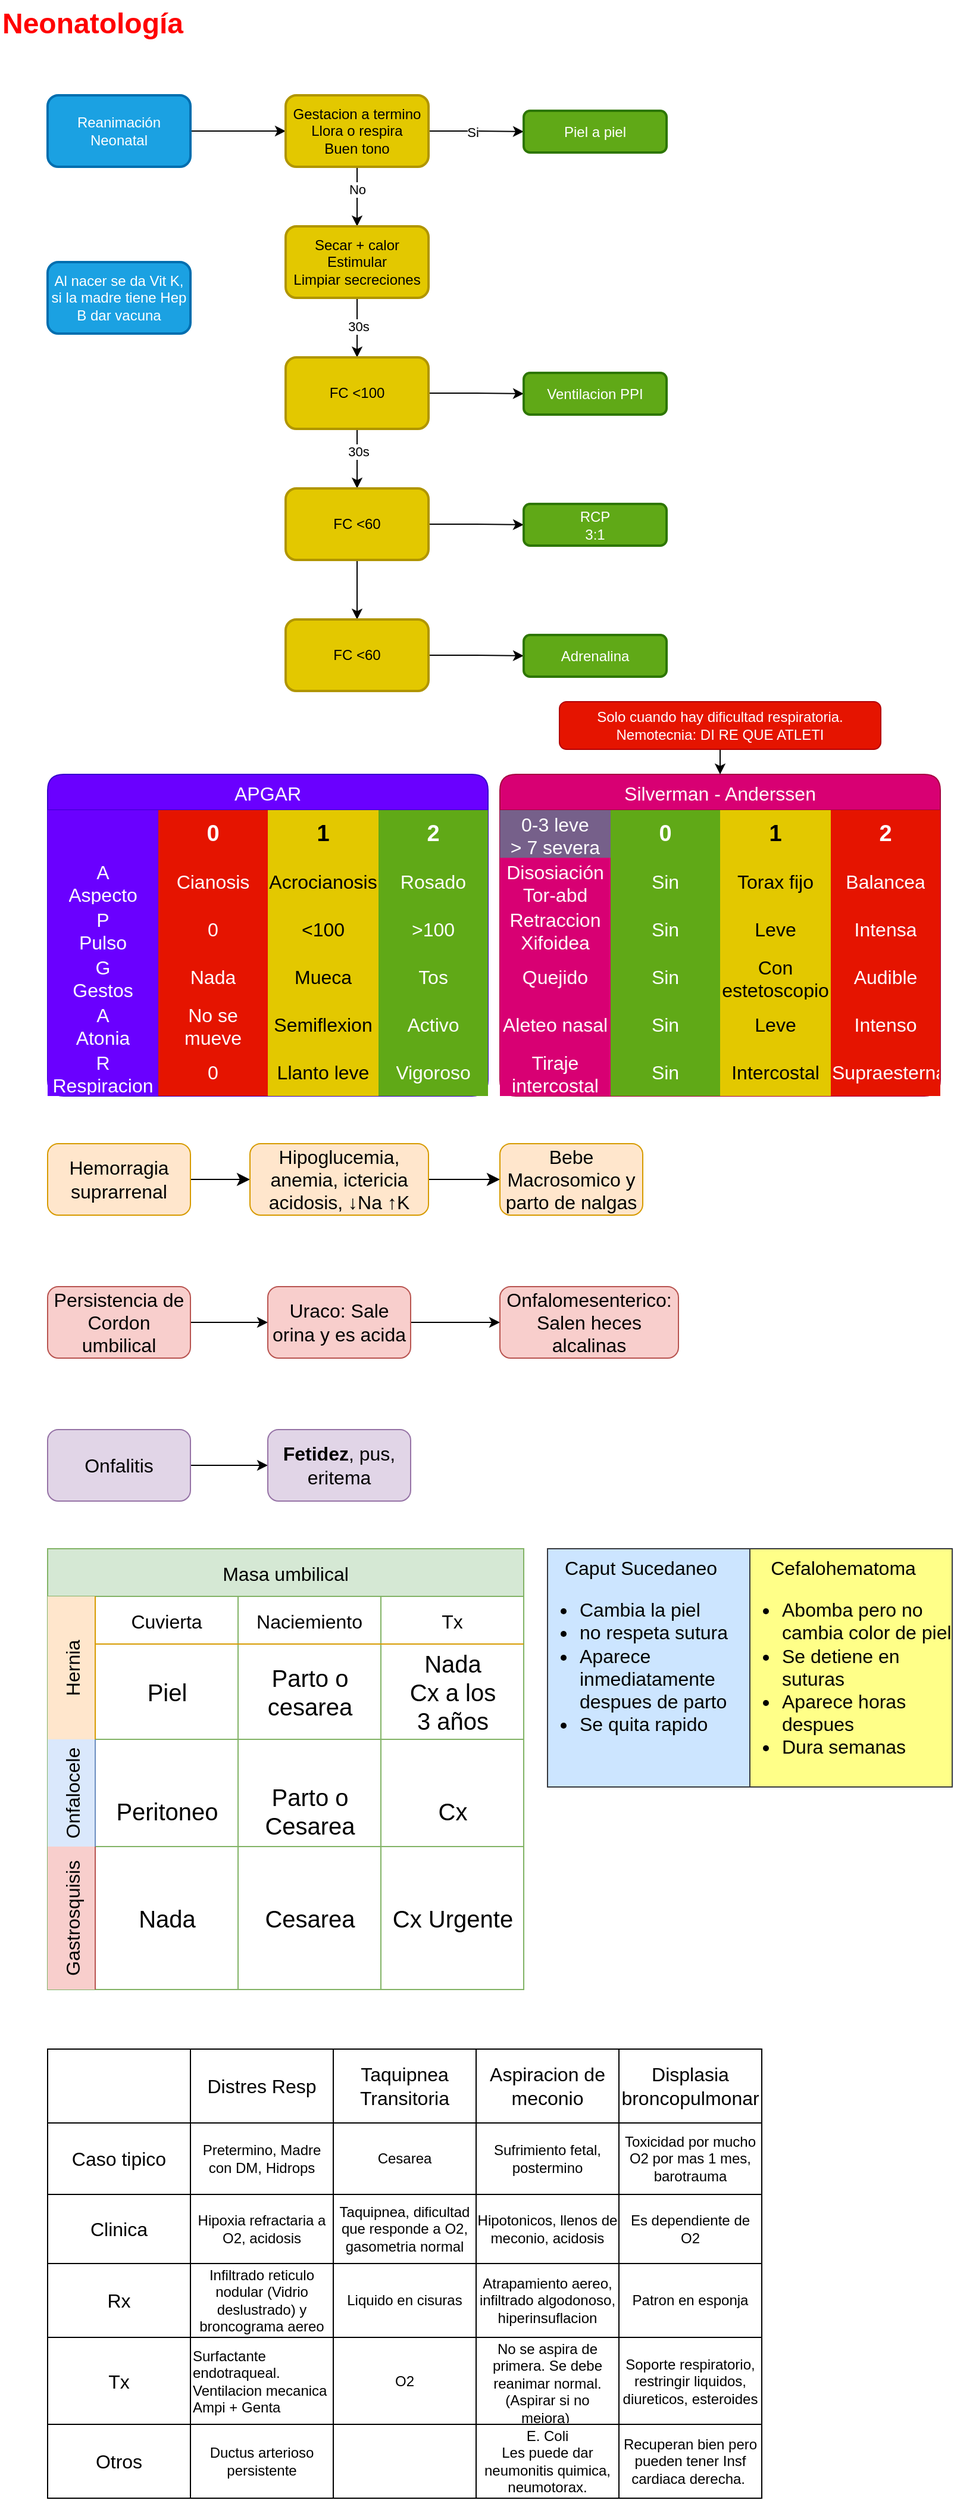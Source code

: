 <mxfile version="21.6.1" type="github">
  <diagram name="Página-1" id="TcPMoGSx8ZJz2rr5X1lu">
    <mxGraphModel dx="417" dy="754" grid="1" gridSize="10" guides="1" tooltips="1" connect="1" arrows="1" fold="1" page="1" pageScale="1" pageWidth="850" pageHeight="1100" math="0" shadow="0">
      <root>
        <mxCell id="0" />
        <mxCell id="1" parent="0" />
        <mxCell id="HqyEcuFVQdqJihXE6mJL-1" value="Neonatología" style="text;strokeColor=none;fillColor=none;html=1;fontSize=24;fontStyle=1;verticalAlign=middle;align=left;fontColor=#FF0000;" parent="1" vertex="1">
          <mxGeometry x="40" y="40" width="100" height="40" as="geometry" />
        </mxCell>
        <mxCell id="HqyEcuFVQdqJihXE6mJL-4" value="" style="edgeStyle=orthogonalEdgeStyle;rounded=0;orthogonalLoop=1;jettySize=auto;html=1;" parent="1" source="HqyEcuFVQdqJihXE6mJL-2" target="HqyEcuFVQdqJihXE6mJL-3" edge="1">
          <mxGeometry relative="1" as="geometry" />
        </mxCell>
        <mxCell id="HqyEcuFVQdqJihXE6mJL-2" value="Reanimación Neonatal" style="rounded=1;whiteSpace=wrap;html=1;fillColor=#1ba1e2;strokeColor=#006EAF;fontColor=#ffffff;strokeWidth=2;" parent="1" vertex="1">
          <mxGeometry x="80" y="120" width="120" height="60" as="geometry" />
        </mxCell>
        <mxCell id="HqyEcuFVQdqJihXE6mJL-6" value="" style="edgeStyle=orthogonalEdgeStyle;rounded=0;orthogonalLoop=1;jettySize=auto;html=1;" parent="1" source="HqyEcuFVQdqJihXE6mJL-3" target="HqyEcuFVQdqJihXE6mJL-5" edge="1">
          <mxGeometry relative="1" as="geometry" />
        </mxCell>
        <mxCell id="HqyEcuFVQdqJihXE6mJL-10" value="Si" style="edgeLabel;html=1;align=center;verticalAlign=middle;resizable=0;points=[];" parent="HqyEcuFVQdqJihXE6mJL-6" vertex="1" connectable="0">
          <mxGeometry x="-0.075" y="-2" relative="1" as="geometry">
            <mxPoint y="-1" as="offset" />
          </mxGeometry>
        </mxCell>
        <mxCell id="HqyEcuFVQdqJihXE6mJL-8" value="" style="edgeStyle=orthogonalEdgeStyle;rounded=0;orthogonalLoop=1;jettySize=auto;html=1;" parent="1" source="HqyEcuFVQdqJihXE6mJL-3" target="HqyEcuFVQdqJihXE6mJL-7" edge="1">
          <mxGeometry relative="1" as="geometry" />
        </mxCell>
        <mxCell id="HqyEcuFVQdqJihXE6mJL-9" value="No" style="edgeLabel;html=1;align=center;verticalAlign=middle;resizable=0;points=[];" parent="HqyEcuFVQdqJihXE6mJL-8" vertex="1" connectable="0">
          <mxGeometry x="-0.24" relative="1" as="geometry">
            <mxPoint as="offset" />
          </mxGeometry>
        </mxCell>
        <mxCell id="HqyEcuFVQdqJihXE6mJL-3" value="Gestacion a termino&lt;br&gt;Llora o respira&lt;br&gt;Buen tono" style="whiteSpace=wrap;html=1;rounded=1;fillColor=#e3c800;strokeColor=#B09500;fontColor=#000000;strokeWidth=2;" parent="1" vertex="1">
          <mxGeometry x="280" y="120" width="120" height="60" as="geometry" />
        </mxCell>
        <mxCell id="HqyEcuFVQdqJihXE6mJL-5" value="Piel a piel" style="whiteSpace=wrap;html=1;rounded=1;fillColor=#60a917;strokeColor=#2D7600;fontColor=#ffffff;strokeWidth=2;" parent="1" vertex="1">
          <mxGeometry x="480" y="133" width="120" height="35" as="geometry" />
        </mxCell>
        <mxCell id="HqyEcuFVQdqJihXE6mJL-12" value="" style="edgeStyle=orthogonalEdgeStyle;rounded=0;orthogonalLoop=1;jettySize=auto;html=1;" parent="1" source="HqyEcuFVQdqJihXE6mJL-7" target="HqyEcuFVQdqJihXE6mJL-11" edge="1">
          <mxGeometry relative="1" as="geometry" />
        </mxCell>
        <mxCell id="HqyEcuFVQdqJihXE6mJL-13" value="30s" style="edgeLabel;html=1;align=center;verticalAlign=middle;resizable=0;points=[];" parent="HqyEcuFVQdqJihXE6mJL-12" vertex="1" connectable="0">
          <mxGeometry x="-0.04" y="1" relative="1" as="geometry">
            <mxPoint as="offset" />
          </mxGeometry>
        </mxCell>
        <mxCell id="HqyEcuFVQdqJihXE6mJL-7" value="Secar + calor&lt;br&gt;Estimular&lt;br&gt;Limpiar secreciones" style="whiteSpace=wrap;html=1;rounded=1;fillColor=#e3c800;strokeColor=#B09500;fontColor=#000000;strokeWidth=2;" parent="1" vertex="1">
          <mxGeometry x="280" y="230" width="120" height="60" as="geometry" />
        </mxCell>
        <mxCell id="HqyEcuFVQdqJihXE6mJL-15" value="" style="edgeStyle=orthogonalEdgeStyle;rounded=0;orthogonalLoop=1;jettySize=auto;html=1;" parent="1" source="HqyEcuFVQdqJihXE6mJL-11" target="HqyEcuFVQdqJihXE6mJL-14" edge="1">
          <mxGeometry relative="1" as="geometry" />
        </mxCell>
        <mxCell id="HqyEcuFVQdqJihXE6mJL-17" value="" style="edgeStyle=orthogonalEdgeStyle;rounded=0;orthogonalLoop=1;jettySize=auto;html=1;" parent="1" source="HqyEcuFVQdqJihXE6mJL-11" target="HqyEcuFVQdqJihXE6mJL-16" edge="1">
          <mxGeometry relative="1" as="geometry" />
        </mxCell>
        <mxCell id="HqyEcuFVQdqJihXE6mJL-18" value="30s" style="edgeLabel;html=1;align=center;verticalAlign=middle;resizable=0;points=[];" parent="HqyEcuFVQdqJihXE6mJL-17" vertex="1" connectable="0">
          <mxGeometry x="-0.24" y="3" relative="1" as="geometry">
            <mxPoint x="-2" as="offset" />
          </mxGeometry>
        </mxCell>
        <mxCell id="HqyEcuFVQdqJihXE6mJL-11" value="FC &amp;lt;100" style="whiteSpace=wrap;html=1;rounded=1;fillColor=#e3c800;strokeColor=#B09500;fontColor=#000000;strokeWidth=2;" parent="1" vertex="1">
          <mxGeometry x="280" y="340" width="120" height="60" as="geometry" />
        </mxCell>
        <mxCell id="HqyEcuFVQdqJihXE6mJL-14" value="Ventilacion PPI" style="whiteSpace=wrap;html=1;rounded=1;fillColor=#60a917;strokeColor=#2D7600;fontColor=#ffffff;strokeWidth=2;" parent="1" vertex="1">
          <mxGeometry x="480" y="353" width="120" height="35" as="geometry" />
        </mxCell>
        <mxCell id="HqyEcuFVQdqJihXE6mJL-20" value="" style="edgeStyle=orthogonalEdgeStyle;rounded=0;orthogonalLoop=1;jettySize=auto;html=1;" parent="1" source="HqyEcuFVQdqJihXE6mJL-16" target="HqyEcuFVQdqJihXE6mJL-19" edge="1">
          <mxGeometry relative="1" as="geometry" />
        </mxCell>
        <mxCell id="HqyEcuFVQdqJihXE6mJL-22" value="" style="edgeStyle=orthogonalEdgeStyle;rounded=0;orthogonalLoop=1;jettySize=auto;html=1;" parent="1" source="HqyEcuFVQdqJihXE6mJL-16" target="HqyEcuFVQdqJihXE6mJL-21" edge="1">
          <mxGeometry relative="1" as="geometry" />
        </mxCell>
        <mxCell id="HqyEcuFVQdqJihXE6mJL-16" value="FC &amp;lt;60" style="whiteSpace=wrap;html=1;rounded=1;fillColor=#e3c800;strokeColor=#B09500;fontColor=#000000;strokeWidth=2;" parent="1" vertex="1">
          <mxGeometry x="280" y="450" width="120" height="60" as="geometry" />
        </mxCell>
        <mxCell id="HqyEcuFVQdqJihXE6mJL-19" value="RCP &lt;br&gt;3:1" style="whiteSpace=wrap;html=1;rounded=1;fillColor=#60a917;strokeColor=#2D7600;fontColor=#ffffff;strokeWidth=2;" parent="1" vertex="1">
          <mxGeometry x="480" y="463" width="120" height="35" as="geometry" />
        </mxCell>
        <mxCell id="HqyEcuFVQdqJihXE6mJL-24" value="" style="edgeStyle=orthogonalEdgeStyle;rounded=0;orthogonalLoop=1;jettySize=auto;html=1;" parent="1" source="HqyEcuFVQdqJihXE6mJL-21" target="HqyEcuFVQdqJihXE6mJL-23" edge="1">
          <mxGeometry relative="1" as="geometry" />
        </mxCell>
        <mxCell id="HqyEcuFVQdqJihXE6mJL-21" value="FC &amp;lt;60" style="whiteSpace=wrap;html=1;rounded=1;fillColor=#e3c800;strokeColor=#B09500;fontColor=#000000;strokeWidth=2;" parent="1" vertex="1">
          <mxGeometry x="280" y="560" width="120" height="60" as="geometry" />
        </mxCell>
        <mxCell id="HqyEcuFVQdqJihXE6mJL-23" value="Adrenalina" style="whiteSpace=wrap;html=1;rounded=1;fillColor=#60a917;strokeColor=#2D7600;fontColor=#ffffff;strokeWidth=2;" parent="1" vertex="1">
          <mxGeometry x="480" y="573" width="120" height="35" as="geometry" />
        </mxCell>
        <mxCell id="HqyEcuFVQdqJihXE6mJL-25" value="Al nacer se da Vit K, si la madre tiene Hep B dar vacuna" style="whiteSpace=wrap;html=1;fillColor=#1ba1e2;strokeColor=#006EAF;fontColor=#ffffff;rounded=1;strokeWidth=2;" parent="1" vertex="1">
          <mxGeometry x="80" y="260" width="120" height="60" as="geometry" />
        </mxCell>
        <mxCell id="HqyEcuFVQdqJihXE6mJL-27" value="APGAR" style="shape=table;startSize=30;container=1;collapsible=0;childLayout=tableLayout;strokeColor=#3700CC;fontSize=16;fillColor=#6a00ff;fontColor=#ffffff;rounded=1;" parent="1" vertex="1">
          <mxGeometry x="80" y="690" width="370" height="270" as="geometry" />
        </mxCell>
        <mxCell id="HqyEcuFVQdqJihXE6mJL-28" value="" style="shape=tableRow;horizontal=0;startSize=0;swimlaneHead=0;swimlaneBody=0;strokeColor=inherit;top=0;left=0;bottom=0;right=0;collapsible=0;dropTarget=0;fillColor=none;points=[[0,0.5],[1,0.5]];portConstraint=eastwest;fontSize=16;" parent="HqyEcuFVQdqJihXE6mJL-27" vertex="1">
          <mxGeometry y="30" width="370" height="40" as="geometry" />
        </mxCell>
        <mxCell id="HqyEcuFVQdqJihXE6mJL-29" value="" style="shape=partialRectangle;html=1;whiteSpace=wrap;connectable=0;strokeColor=#3700CC;overflow=hidden;fillColor=#6a00ff;top=0;left=0;bottom=0;right=0;pointerEvents=1;fontSize=16;fontColor=#ffffff;" parent="HqyEcuFVQdqJihXE6mJL-28" vertex="1">
          <mxGeometry width="93" height="40" as="geometry">
            <mxRectangle width="93" height="40" as="alternateBounds" />
          </mxGeometry>
        </mxCell>
        <mxCell id="HqyEcuFVQdqJihXE6mJL-30" value="0" style="shape=partialRectangle;html=1;whiteSpace=wrap;connectable=0;strokeColor=#B20000;overflow=hidden;fillColor=#e51400;top=0;left=0;bottom=0;right=0;pointerEvents=1;fontSize=19;fontColor=#ffffff;fontStyle=1;strokeWidth=4;" parent="HqyEcuFVQdqJihXE6mJL-28" vertex="1">
          <mxGeometry x="93" width="92" height="40" as="geometry">
            <mxRectangle width="92" height="40" as="alternateBounds" />
          </mxGeometry>
        </mxCell>
        <mxCell id="HqyEcuFVQdqJihXE6mJL-31" value="1" style="shape=partialRectangle;html=1;whiteSpace=wrap;connectable=0;strokeColor=#B09500;overflow=hidden;fillColor=#e3c800;top=0;left=0;bottom=0;right=0;pointerEvents=1;fontSize=19;fontColor=#000000;fontStyle=1;strokeWidth=4;" parent="HqyEcuFVQdqJihXE6mJL-28" vertex="1">
          <mxGeometry x="185" width="93" height="40" as="geometry">
            <mxRectangle width="93" height="40" as="alternateBounds" />
          </mxGeometry>
        </mxCell>
        <mxCell id="HqyEcuFVQdqJihXE6mJL-52" value="2" style="shape=partialRectangle;html=1;whiteSpace=wrap;connectable=0;strokeColor=#2D7600;overflow=hidden;fillColor=#60a917;top=0;left=0;bottom=0;right=0;pointerEvents=1;fontSize=19;fontColor=#ffffff;fontStyle=1;strokeWidth=4;" parent="HqyEcuFVQdqJihXE6mJL-28" vertex="1">
          <mxGeometry x="278" width="92" height="40" as="geometry">
            <mxRectangle width="92" height="40" as="alternateBounds" />
          </mxGeometry>
        </mxCell>
        <mxCell id="HqyEcuFVQdqJihXE6mJL-32" value="" style="shape=tableRow;horizontal=0;startSize=0;swimlaneHead=0;swimlaneBody=0;strokeColor=inherit;top=0;left=0;bottom=0;right=0;collapsible=0;dropTarget=0;fillColor=none;points=[[0,0.5],[1,0.5]];portConstraint=eastwest;fontSize=16;" parent="HqyEcuFVQdqJihXE6mJL-27" vertex="1">
          <mxGeometry y="70" width="370" height="40" as="geometry" />
        </mxCell>
        <mxCell id="HqyEcuFVQdqJihXE6mJL-33" value="A&lt;br&gt;Aspecto" style="shape=partialRectangle;html=1;whiteSpace=wrap;connectable=0;strokeColor=#3700CC;overflow=hidden;fillColor=#6a00ff;top=0;left=0;bottom=0;right=0;pointerEvents=1;fontSize=16;fontColor=#ffffff;" parent="HqyEcuFVQdqJihXE6mJL-32" vertex="1">
          <mxGeometry width="93" height="40" as="geometry">
            <mxRectangle width="93" height="40" as="alternateBounds" />
          </mxGeometry>
        </mxCell>
        <mxCell id="HqyEcuFVQdqJihXE6mJL-34" value="Cianosis" style="shape=partialRectangle;html=1;whiteSpace=wrap;connectable=0;strokeColor=#B20000;overflow=hidden;fillColor=#e51400;top=0;left=0;bottom=0;right=0;pointerEvents=1;fontSize=16;fontColor=#ffffff;" parent="HqyEcuFVQdqJihXE6mJL-32" vertex="1">
          <mxGeometry x="93" width="92" height="40" as="geometry">
            <mxRectangle width="92" height="40" as="alternateBounds" />
          </mxGeometry>
        </mxCell>
        <mxCell id="HqyEcuFVQdqJihXE6mJL-35" value="Acrocianosis" style="shape=partialRectangle;html=1;whiteSpace=wrap;connectable=0;strokeColor=#B09500;overflow=hidden;fillColor=#e3c800;top=0;left=0;bottom=0;right=0;pointerEvents=1;fontSize=16;fontColor=#000000;" parent="HqyEcuFVQdqJihXE6mJL-32" vertex="1">
          <mxGeometry x="185" width="93" height="40" as="geometry">
            <mxRectangle width="93" height="40" as="alternateBounds" />
          </mxGeometry>
        </mxCell>
        <mxCell id="HqyEcuFVQdqJihXE6mJL-53" value="Rosado" style="shape=partialRectangle;html=1;whiteSpace=wrap;connectable=0;strokeColor=#2D7600;overflow=hidden;fillColor=#60a917;top=0;left=0;bottom=0;right=0;pointerEvents=1;fontSize=16;fontColor=#ffffff;" parent="HqyEcuFVQdqJihXE6mJL-32" vertex="1">
          <mxGeometry x="278" width="92" height="40" as="geometry">
            <mxRectangle width="92" height="40" as="alternateBounds" />
          </mxGeometry>
        </mxCell>
        <mxCell id="HqyEcuFVQdqJihXE6mJL-36" value="" style="shape=tableRow;horizontal=0;startSize=0;swimlaneHead=0;swimlaneBody=0;strokeColor=inherit;top=0;left=0;bottom=0;right=0;collapsible=0;dropTarget=0;fillColor=none;points=[[0,0.5],[1,0.5]];portConstraint=eastwest;fontSize=16;" parent="HqyEcuFVQdqJihXE6mJL-27" vertex="1">
          <mxGeometry y="110" width="370" height="40" as="geometry" />
        </mxCell>
        <mxCell id="HqyEcuFVQdqJihXE6mJL-37" value="P&lt;br&gt;Pulso" style="shape=partialRectangle;html=1;whiteSpace=wrap;connectable=0;strokeColor=#3700CC;overflow=hidden;fillColor=#6a00ff;top=0;left=0;bottom=0;right=0;pointerEvents=1;fontSize=16;fontColor=#ffffff;" parent="HqyEcuFVQdqJihXE6mJL-36" vertex="1">
          <mxGeometry width="93" height="40" as="geometry">
            <mxRectangle width="93" height="40" as="alternateBounds" />
          </mxGeometry>
        </mxCell>
        <mxCell id="HqyEcuFVQdqJihXE6mJL-38" value="0" style="shape=partialRectangle;html=1;whiteSpace=wrap;connectable=0;strokeColor=#B20000;overflow=hidden;fillColor=#e51400;top=0;left=0;bottom=0;right=0;pointerEvents=1;fontSize=16;fontColor=#ffffff;" parent="HqyEcuFVQdqJihXE6mJL-36" vertex="1">
          <mxGeometry x="93" width="92" height="40" as="geometry">
            <mxRectangle width="92" height="40" as="alternateBounds" />
          </mxGeometry>
        </mxCell>
        <mxCell id="HqyEcuFVQdqJihXE6mJL-39" value="&amp;lt;100" style="shape=partialRectangle;html=1;whiteSpace=wrap;connectable=0;strokeColor=#B09500;overflow=hidden;fillColor=#e3c800;top=0;left=0;bottom=0;right=0;pointerEvents=1;fontSize=16;fontColor=#000000;" parent="HqyEcuFVQdqJihXE6mJL-36" vertex="1">
          <mxGeometry x="185" width="93" height="40" as="geometry">
            <mxRectangle width="93" height="40" as="alternateBounds" />
          </mxGeometry>
        </mxCell>
        <mxCell id="HqyEcuFVQdqJihXE6mJL-54" value="&amp;gt;100" style="shape=partialRectangle;html=1;whiteSpace=wrap;connectable=0;strokeColor=#2D7600;overflow=hidden;fillColor=#60a917;top=0;left=0;bottom=0;right=0;pointerEvents=1;fontSize=16;fontColor=#ffffff;" parent="HqyEcuFVQdqJihXE6mJL-36" vertex="1">
          <mxGeometry x="278" width="92" height="40" as="geometry">
            <mxRectangle width="92" height="40" as="alternateBounds" />
          </mxGeometry>
        </mxCell>
        <mxCell id="HqyEcuFVQdqJihXE6mJL-40" style="shape=tableRow;horizontal=0;startSize=0;swimlaneHead=0;swimlaneBody=0;strokeColor=inherit;top=0;left=0;bottom=0;right=0;collapsible=0;dropTarget=0;fillColor=none;points=[[0,0.5],[1,0.5]];portConstraint=eastwest;fontSize=16;" parent="HqyEcuFVQdqJihXE6mJL-27" vertex="1">
          <mxGeometry y="150" width="370" height="40" as="geometry" />
        </mxCell>
        <mxCell id="HqyEcuFVQdqJihXE6mJL-41" value="G&lt;br&gt;Gestos" style="shape=partialRectangle;html=1;whiteSpace=wrap;connectable=0;strokeColor=#3700CC;overflow=hidden;fillColor=#6a00ff;top=0;left=0;bottom=0;right=0;pointerEvents=1;fontSize=16;fontColor=#ffffff;" parent="HqyEcuFVQdqJihXE6mJL-40" vertex="1">
          <mxGeometry width="93" height="40" as="geometry">
            <mxRectangle width="93" height="40" as="alternateBounds" />
          </mxGeometry>
        </mxCell>
        <mxCell id="HqyEcuFVQdqJihXE6mJL-42" value="Nada" style="shape=partialRectangle;html=1;whiteSpace=wrap;connectable=0;strokeColor=#B20000;overflow=hidden;fillColor=#e51400;top=0;left=0;bottom=0;right=0;pointerEvents=1;fontSize=16;fontColor=#ffffff;" parent="HqyEcuFVQdqJihXE6mJL-40" vertex="1">
          <mxGeometry x="93" width="92" height="40" as="geometry">
            <mxRectangle width="92" height="40" as="alternateBounds" />
          </mxGeometry>
        </mxCell>
        <mxCell id="HqyEcuFVQdqJihXE6mJL-43" value="Mueca" style="shape=partialRectangle;html=1;whiteSpace=wrap;connectable=0;strokeColor=#B09500;overflow=hidden;fillColor=#e3c800;top=0;left=0;bottom=0;right=0;pointerEvents=1;fontSize=16;fontColor=#000000;" parent="HqyEcuFVQdqJihXE6mJL-40" vertex="1">
          <mxGeometry x="185" width="93" height="40" as="geometry">
            <mxRectangle width="93" height="40" as="alternateBounds" />
          </mxGeometry>
        </mxCell>
        <mxCell id="HqyEcuFVQdqJihXE6mJL-55" value="Tos" style="shape=partialRectangle;html=1;whiteSpace=wrap;connectable=0;strokeColor=#2D7600;overflow=hidden;fillColor=#60a917;top=0;left=0;bottom=0;right=0;pointerEvents=1;fontSize=16;fontColor=#ffffff;" parent="HqyEcuFVQdqJihXE6mJL-40" vertex="1">
          <mxGeometry x="278" width="92" height="40" as="geometry">
            <mxRectangle width="92" height="40" as="alternateBounds" />
          </mxGeometry>
        </mxCell>
        <mxCell id="HqyEcuFVQdqJihXE6mJL-44" style="shape=tableRow;horizontal=0;startSize=0;swimlaneHead=0;swimlaneBody=0;strokeColor=inherit;top=0;left=0;bottom=0;right=0;collapsible=0;dropTarget=0;fillColor=none;points=[[0,0.5],[1,0.5]];portConstraint=eastwest;fontSize=16;" parent="HqyEcuFVQdqJihXE6mJL-27" vertex="1">
          <mxGeometry y="190" width="370" height="40" as="geometry" />
        </mxCell>
        <mxCell id="HqyEcuFVQdqJihXE6mJL-45" value="A&lt;br&gt;Atonia" style="shape=partialRectangle;html=1;whiteSpace=wrap;connectable=0;strokeColor=#3700CC;overflow=hidden;fillColor=#6a00ff;top=0;left=0;bottom=0;right=0;pointerEvents=1;fontSize=16;fontColor=#ffffff;" parent="HqyEcuFVQdqJihXE6mJL-44" vertex="1">
          <mxGeometry width="93" height="40" as="geometry">
            <mxRectangle width="93" height="40" as="alternateBounds" />
          </mxGeometry>
        </mxCell>
        <mxCell id="HqyEcuFVQdqJihXE6mJL-46" value="No se mueve" style="shape=partialRectangle;html=1;whiteSpace=wrap;connectable=0;strokeColor=#B20000;overflow=hidden;fillColor=#e51400;top=0;left=0;bottom=0;right=0;pointerEvents=1;fontSize=16;fontColor=#ffffff;" parent="HqyEcuFVQdqJihXE6mJL-44" vertex="1">
          <mxGeometry x="93" width="92" height="40" as="geometry">
            <mxRectangle width="92" height="40" as="alternateBounds" />
          </mxGeometry>
        </mxCell>
        <mxCell id="HqyEcuFVQdqJihXE6mJL-47" value="Semiflexion" style="shape=partialRectangle;html=1;whiteSpace=wrap;connectable=0;strokeColor=#B09500;overflow=hidden;fillColor=#e3c800;top=0;left=0;bottom=0;right=0;pointerEvents=1;fontSize=16;fontColor=#000000;" parent="HqyEcuFVQdqJihXE6mJL-44" vertex="1">
          <mxGeometry x="185" width="93" height="40" as="geometry">
            <mxRectangle width="93" height="40" as="alternateBounds" />
          </mxGeometry>
        </mxCell>
        <mxCell id="HqyEcuFVQdqJihXE6mJL-56" value="Activo " style="shape=partialRectangle;html=1;whiteSpace=wrap;connectable=0;strokeColor=#2D7600;overflow=hidden;fillColor=#60a917;top=0;left=0;bottom=0;right=0;pointerEvents=1;fontSize=16;fontColor=#ffffff;" parent="HqyEcuFVQdqJihXE6mJL-44" vertex="1">
          <mxGeometry x="278" width="92" height="40" as="geometry">
            <mxRectangle width="92" height="40" as="alternateBounds" />
          </mxGeometry>
        </mxCell>
        <mxCell id="HqyEcuFVQdqJihXE6mJL-48" style="shape=tableRow;horizontal=0;startSize=0;swimlaneHead=0;swimlaneBody=0;strokeColor=inherit;top=0;left=0;bottom=0;right=0;collapsible=0;dropTarget=0;fillColor=none;points=[[0,0.5],[1,0.5]];portConstraint=eastwest;fontSize=16;" parent="HqyEcuFVQdqJihXE6mJL-27" vertex="1">
          <mxGeometry y="230" width="370" height="40" as="geometry" />
        </mxCell>
        <mxCell id="HqyEcuFVQdqJihXE6mJL-49" value="R&lt;br&gt;Respiracion" style="shape=partialRectangle;html=1;whiteSpace=wrap;connectable=0;strokeColor=#3700CC;overflow=hidden;fillColor=#6a00ff;top=0;left=0;bottom=0;right=0;pointerEvents=1;fontSize=16;fontColor=#ffffff;" parent="HqyEcuFVQdqJihXE6mJL-48" vertex="1">
          <mxGeometry width="93" height="40" as="geometry">
            <mxRectangle width="93" height="40" as="alternateBounds" />
          </mxGeometry>
        </mxCell>
        <mxCell id="HqyEcuFVQdqJihXE6mJL-50" value="0" style="shape=partialRectangle;html=1;whiteSpace=wrap;connectable=0;strokeColor=#B20000;overflow=hidden;fillColor=#e51400;top=0;left=0;bottom=0;right=0;pointerEvents=1;fontSize=16;fontColor=#ffffff;" parent="HqyEcuFVQdqJihXE6mJL-48" vertex="1">
          <mxGeometry x="93" width="92" height="40" as="geometry">
            <mxRectangle width="92" height="40" as="alternateBounds" />
          </mxGeometry>
        </mxCell>
        <mxCell id="HqyEcuFVQdqJihXE6mJL-51" value="Llanto leve" style="shape=partialRectangle;html=1;whiteSpace=wrap;connectable=0;strokeColor=#B09500;overflow=hidden;fillColor=#e3c800;top=0;left=0;bottom=0;right=0;pointerEvents=1;fontSize=16;fontColor=#000000;" parent="HqyEcuFVQdqJihXE6mJL-48" vertex="1">
          <mxGeometry x="185" width="93" height="40" as="geometry">
            <mxRectangle width="93" height="40" as="alternateBounds" />
          </mxGeometry>
        </mxCell>
        <mxCell id="HqyEcuFVQdqJihXE6mJL-57" value="Vigoroso" style="shape=partialRectangle;html=1;whiteSpace=wrap;connectable=0;strokeColor=#2D7600;overflow=hidden;fillColor=#60a917;top=0;left=0;bottom=0;right=0;pointerEvents=1;fontSize=16;fontColor=#ffffff;" parent="HqyEcuFVQdqJihXE6mJL-48" vertex="1">
          <mxGeometry x="278" width="92" height="40" as="geometry">
            <mxRectangle width="92" height="40" as="alternateBounds" />
          </mxGeometry>
        </mxCell>
        <mxCell id="3640d2P8LfR4qgrudTrk-1" value="&lt;div align=&quot;center&quot;&gt;Caput Sucedaneo&lt;br&gt;&lt;/div&gt;&lt;ul&gt;&lt;li&gt;&lt;span style=&quot;background-color: initial;&quot;&gt;Cambia la piel&lt;/span&gt;&lt;br&gt;&lt;/li&gt;&lt;li&gt;&lt;span style=&quot;background-color: initial;&quot;&gt;no respeta sutura&lt;/span&gt;&lt;/li&gt;&lt;li&gt;&lt;span style=&quot;background-color: initial;&quot;&gt;Aparece inmediatamente despues de parto&lt;/span&gt;&lt;/li&gt;&lt;li&gt;&lt;span style=&quot;background-color: initial;&quot;&gt;Se quita rapido&lt;br&gt;&lt;/span&gt;&lt;/li&gt;&lt;/ul&gt;" style="rounded=1;whiteSpace=wrap;html=1;fontSize=16;arcSize=0;verticalAlign=top;align=left;fillColor=#cce5ff;strokeColor=#36393d;spacingLeft=-15;" parent="1" vertex="1">
          <mxGeometry x="500" y="1340" width="170" height="200" as="geometry" />
        </mxCell>
        <mxCell id="3640d2P8LfR4qgrudTrk-2" value="&lt;div align=&quot;center&quot;&gt;Cefalohematoma&lt;br&gt;&lt;/div&gt;&lt;ul&gt;&lt;li&gt;Abomba pero no cambia color de piel&lt;/li&gt;&lt;li&gt;Se detiene en suturas&lt;/li&gt;&lt;li&gt;Aparece horas despues &lt;br&gt;&lt;/li&gt;&lt;li&gt;Dura semanas&lt;br&gt;&lt;/li&gt;&lt;/ul&gt;" style="rounded=1;whiteSpace=wrap;html=1;fontSize=16;arcSize=0;align=left;verticalAlign=top;fillColor=#ffff88;strokeColor=#36393d;spacingLeft=-15;" parent="1" vertex="1">
          <mxGeometry x="670" y="1340" width="170" height="200" as="geometry" />
        </mxCell>
        <mxCell id="3640d2P8LfR4qgrudTrk-5" value="" style="edgeStyle=none;curved=1;rounded=0;orthogonalLoop=1;jettySize=auto;html=1;fontSize=12;startSize=8;endSize=8;" parent="1" source="3640d2P8LfR4qgrudTrk-3" target="3640d2P8LfR4qgrudTrk-4" edge="1">
          <mxGeometry relative="1" as="geometry" />
        </mxCell>
        <mxCell id="3640d2P8LfR4qgrudTrk-3" value="Hemorragia suprarrenal" style="rounded=1;whiteSpace=wrap;html=1;fontSize=16;fillColor=#ffe6cc;strokeColor=#d79b00;" parent="1" vertex="1">
          <mxGeometry x="80" y="1000" width="120" height="60" as="geometry" />
        </mxCell>
        <mxCell id="3640d2P8LfR4qgrudTrk-7" value="" style="edgeStyle=none;curved=1;rounded=0;orthogonalLoop=1;jettySize=auto;html=1;fontSize=12;startSize=8;endSize=8;" parent="1" source="3640d2P8LfR4qgrudTrk-4" target="3640d2P8LfR4qgrudTrk-6" edge="1">
          <mxGeometry relative="1" as="geometry" />
        </mxCell>
        <mxCell id="3640d2P8LfR4qgrudTrk-4" value="Hipoglucemia, anemia, ictericia acidosis, ↓Na ↑K" style="whiteSpace=wrap;html=1;fontSize=16;rounded=1;fillColor=#ffe6cc;strokeColor=#d79b00;" parent="1" vertex="1">
          <mxGeometry x="250" y="1000" width="150" height="60" as="geometry" />
        </mxCell>
        <mxCell id="3640d2P8LfR4qgrudTrk-6" value="Bebe Macrosomico y parto de nalgas" style="whiteSpace=wrap;html=1;fontSize=16;rounded=1;fillColor=#ffe6cc;strokeColor=#d79b00;" parent="1" vertex="1">
          <mxGeometry x="460" y="1000" width="120" height="60" as="geometry" />
        </mxCell>
        <mxCell id="2JyzUB0GVYd7dehp7gKF-7" value="" style="edgeStyle=orthogonalEdgeStyle;rounded=0;orthogonalLoop=1;jettySize=auto;html=1;" parent="1" source="2JyzUB0GVYd7dehp7gKF-1" target="2JyzUB0GVYd7dehp7gKF-3" edge="1">
          <mxGeometry relative="1" as="geometry" />
        </mxCell>
        <mxCell id="2JyzUB0GVYd7dehp7gKF-1" value="Persistencia de Cordon umbilical" style="whiteSpace=wrap;html=1;fontSize=16;rounded=1;fillColor=#f8cecc;strokeColor=#b85450;" parent="1" vertex="1">
          <mxGeometry x="80" y="1120" width="120" height="60" as="geometry" />
        </mxCell>
        <mxCell id="2JyzUB0GVYd7dehp7gKF-8" value="" style="edgeStyle=orthogonalEdgeStyle;rounded=0;orthogonalLoop=1;jettySize=auto;html=1;" parent="1" source="2JyzUB0GVYd7dehp7gKF-3" target="2JyzUB0GVYd7dehp7gKF-5" edge="1">
          <mxGeometry relative="1" as="geometry" />
        </mxCell>
        <mxCell id="2JyzUB0GVYd7dehp7gKF-3" value="Uraco: Sale orina y es acida" style="whiteSpace=wrap;html=1;fontSize=16;rounded=1;fillColor=#f8cecc;strokeColor=#b85450;" parent="1" vertex="1">
          <mxGeometry x="265" y="1120" width="120" height="60" as="geometry" />
        </mxCell>
        <mxCell id="2JyzUB0GVYd7dehp7gKF-5" value="&lt;div&gt;Onfalomesenterico:&lt;/div&gt;&lt;div&gt;Salen heces alcalinas&lt;br&gt; &lt;/div&gt;" style="whiteSpace=wrap;html=1;fontSize=16;rounded=1;spacing=2;fillColor=#f8cecc;strokeColor=#b85450;" parent="1" vertex="1">
          <mxGeometry x="460" y="1120" width="150" height="60" as="geometry" />
        </mxCell>
        <mxCell id="2JyzUB0GVYd7dehp7gKF-13" value="" style="edgeStyle=orthogonalEdgeStyle;rounded=0;orthogonalLoop=1;jettySize=auto;html=1;" parent="1" source="2JyzUB0GVYd7dehp7gKF-9" target="2JyzUB0GVYd7dehp7gKF-11" edge="1">
          <mxGeometry relative="1" as="geometry" />
        </mxCell>
        <mxCell id="2JyzUB0GVYd7dehp7gKF-9" value="Onfalitis" style="whiteSpace=wrap;html=1;fontSize=16;rounded=1;fillColor=#e1d5e7;strokeColor=#9673a6;" parent="1" vertex="1">
          <mxGeometry x="80" y="1240" width="120" height="60" as="geometry" />
        </mxCell>
        <mxCell id="2JyzUB0GVYd7dehp7gKF-11" value="&lt;b&gt;Fetidez&lt;/b&gt;, pus, eritema" style="whiteSpace=wrap;html=1;fontSize=16;rounded=1;fillColor=#e1d5e7;strokeColor=#9673a6;" parent="1" vertex="1">
          <mxGeometry x="265" y="1240" width="120" height="60" as="geometry" />
        </mxCell>
        <mxCell id="2JyzUB0GVYd7dehp7gKF-14" value="Masa umbilical" style="shape=table;childLayout=tableLayout;startSize=40;collapsible=0;recursiveResize=0;expand=0;fontSize=16;fillColor=#d5e8d4;strokeColor=#82b366;" parent="1" vertex="1">
          <mxGeometry x="80" y="1340" width="400" height="370" as="geometry" />
        </mxCell>
        <mxCell id="2JyzUB0GVYd7dehp7gKF-15" value="Hernia" style="shape=tableRow;horizontal=0;swimlaneHead=0;swimlaneBody=0;top=0;left=0;strokeColor=#d79b00;bottom=0;right=0;dropTarget=0;fontStyle=0;fillColor=#ffe6cc;points=[[0,0.5],[1,0.5]];portConstraint=eastwest;startSize=40;collapsible=0;recursiveResize=0;expand=0;fontSize=16;" parent="2JyzUB0GVYd7dehp7gKF-14" vertex="1">
          <mxGeometry y="40" width="400" height="120" as="geometry" />
        </mxCell>
        <mxCell id="2JyzUB0GVYd7dehp7gKF-16" value="Cuvierta" style="swimlane;swimlaneHead=0;swimlaneBody=0;fontStyle=0;strokeColor=inherit;connectable=0;fillColor=none;startSize=40;collapsible=0;recursiveResize=0;expand=0;fontSize=16;" parent="2JyzUB0GVYd7dehp7gKF-15" vertex="1">
          <mxGeometry x="40" width="120" height="120" as="geometry">
            <mxRectangle width="120" height="120" as="alternateBounds" />
          </mxGeometry>
        </mxCell>
        <mxCell id="2JyzUB0GVYd7dehp7gKF-27" value="&lt;font style=&quot;font-size: 20px;&quot;&gt;Piel&lt;/font&gt;" style="text;html=1;align=center;verticalAlign=middle;resizable=0;points=[];autosize=1;strokeColor=none;fillColor=none;" parent="2JyzUB0GVYd7dehp7gKF-16" vertex="1">
          <mxGeometry x="30" y="60" width="60" height="40" as="geometry" />
        </mxCell>
        <mxCell id="2JyzUB0GVYd7dehp7gKF-17" value="Naciemiento" style="swimlane;swimlaneHead=0;swimlaneBody=0;fontStyle=0;strokeColor=inherit;connectable=0;fillColor=none;startSize=40;collapsible=0;recursiveResize=0;expand=0;fontSize=16;" parent="2JyzUB0GVYd7dehp7gKF-15" vertex="1">
          <mxGeometry x="160" width="120" height="120" as="geometry">
            <mxRectangle width="120" height="120" as="alternateBounds" />
          </mxGeometry>
        </mxCell>
        <mxCell id="2JyzUB0GVYd7dehp7gKF-34" value="&lt;font style=&quot;font-size: 20px;&quot;&gt;Parto o &lt;br&gt;cesarea&lt;br&gt;&lt;/font&gt;" style="text;html=1;align=center;verticalAlign=middle;resizable=0;points=[];autosize=1;strokeColor=none;fillColor=none;" parent="2JyzUB0GVYd7dehp7gKF-17" vertex="1">
          <mxGeometry x="15" y="50" width="90" height="60" as="geometry" />
        </mxCell>
        <mxCell id="2JyzUB0GVYd7dehp7gKF-18" value="Tx" style="swimlane;swimlaneHead=0;swimlaneBody=0;fontStyle=0;strokeColor=inherit;connectable=0;fillColor=none;startSize=40;collapsible=0;recursiveResize=0;expand=0;fontSize=16;" parent="2JyzUB0GVYd7dehp7gKF-15" vertex="1">
          <mxGeometry x="280" width="120" height="120" as="geometry">
            <mxRectangle width="120" height="120" as="alternateBounds" />
          </mxGeometry>
        </mxCell>
        <mxCell id="2JyzUB0GVYd7dehp7gKF-33" value="&lt;font style=&quot;font-size: 20px;&quot;&gt;Nada &lt;br&gt;Cx a los &lt;br&gt;3 años&lt;/font&gt;" style="text;html=1;align=center;verticalAlign=middle;resizable=0;points=[];autosize=1;strokeColor=none;fillColor=none;" parent="2JyzUB0GVYd7dehp7gKF-18" vertex="1">
          <mxGeometry x="10" y="35" width="100" height="90" as="geometry" />
        </mxCell>
        <mxCell id="2JyzUB0GVYd7dehp7gKF-19" value="Onfalocele" style="shape=tableRow;horizontal=0;swimlaneHead=0;swimlaneBody=0;top=0;left=0;strokeColor=#6c8ebf;bottom=0;right=0;dropTarget=0;fontStyle=0;fillColor=#dae8fc;points=[[0,0.5],[1,0.5]];portConstraint=eastwest;startSize=40;collapsible=0;recursiveResize=0;expand=0;fontSize=16;" parent="2JyzUB0GVYd7dehp7gKF-14" vertex="1">
          <mxGeometry y="160" width="400" height="90" as="geometry" />
        </mxCell>
        <mxCell id="2JyzUB0GVYd7dehp7gKF-20" value="" style="swimlane;swimlaneHead=0;swimlaneBody=0;fontStyle=0;connectable=0;strokeColor=#6c8ebf;fillColor=#dae8fc;startSize=0;collapsible=0;recursiveResize=0;expand=0;fontSize=16;" parent="2JyzUB0GVYd7dehp7gKF-19" vertex="1">
          <mxGeometry x="40" width="120" height="90" as="geometry">
            <mxRectangle width="120" height="90" as="alternateBounds" />
          </mxGeometry>
        </mxCell>
        <mxCell id="2JyzUB0GVYd7dehp7gKF-31" value="&lt;font style=&quot;font-size: 20px;&quot;&gt;Peritoneo&lt;/font&gt;" style="text;html=1;align=center;verticalAlign=middle;resizable=0;points=[];autosize=1;strokeColor=none;fillColor=none;" parent="2JyzUB0GVYd7dehp7gKF-20" vertex="1">
          <mxGeometry x="5" y="40" width="110" height="40" as="geometry" />
        </mxCell>
        <mxCell id="2JyzUB0GVYd7dehp7gKF-21" value="" style="swimlane;swimlaneHead=0;swimlaneBody=0;fontStyle=0;connectable=0;strokeColor=inherit;fillColor=none;startSize=0;collapsible=0;recursiveResize=0;expand=0;fontSize=16;html=1;" parent="2JyzUB0GVYd7dehp7gKF-19" vertex="1">
          <mxGeometry x="160" width="120" height="90" as="geometry">
            <mxRectangle width="120" height="90" as="alternateBounds" />
          </mxGeometry>
        </mxCell>
        <mxCell id="2JyzUB0GVYd7dehp7gKF-32" value="&lt;font style=&quot;font-size: 20px;&quot;&gt;Parto o &lt;br&gt;Cesarea&lt;br&gt;&lt;/font&gt;" style="text;html=1;align=center;verticalAlign=middle;resizable=0;points=[];autosize=1;strokeColor=none;fillColor=none;" parent="2JyzUB0GVYd7dehp7gKF-21" vertex="1">
          <mxGeometry x="10" y="30" width="100" height="60" as="geometry" />
        </mxCell>
        <mxCell id="2JyzUB0GVYd7dehp7gKF-22" value="" style="swimlane;swimlaneHead=0;swimlaneBody=0;fontStyle=0;connectable=0;strokeColor=inherit;fillColor=none;startSize=0;collapsible=0;recursiveResize=0;expand=0;fontSize=16;" parent="2JyzUB0GVYd7dehp7gKF-19" vertex="1">
          <mxGeometry x="280" width="120" height="90" as="geometry">
            <mxRectangle width="120" height="90" as="alternateBounds" />
          </mxGeometry>
        </mxCell>
        <mxCell id="2JyzUB0GVYd7dehp7gKF-30" value="&lt;font style=&quot;font-size: 20px;&quot;&gt;Cx &lt;br&gt;&lt;/font&gt;" style="text;html=1;align=center;verticalAlign=middle;resizable=0;points=[];autosize=1;strokeColor=none;fillColor=none;" parent="2JyzUB0GVYd7dehp7gKF-22" vertex="1">
          <mxGeometry x="35" y="40" width="50" height="40" as="geometry" />
        </mxCell>
        <mxCell id="2JyzUB0GVYd7dehp7gKF-23" value="Gastrosquisis" style="shape=tableRow;horizontal=0;swimlaneHead=0;swimlaneBody=0;top=0;left=0;strokeColor=#b85450;bottom=0;right=0;dropTarget=0;fontStyle=0;fillColor=#f8cecc;points=[[0,0.5],[1,0.5]];portConstraint=eastwest;startSize=40;collapsible=0;recursiveResize=0;expand=0;fontSize=16;" parent="2JyzUB0GVYd7dehp7gKF-14" vertex="1">
          <mxGeometry y="250" width="400" height="120" as="geometry" />
        </mxCell>
        <mxCell id="2JyzUB0GVYd7dehp7gKF-24" value="" style="swimlane;swimlaneHead=0;swimlaneBody=0;fontStyle=0;connectable=0;strokeColor=inherit;fillColor=none;startSize=0;collapsible=0;recursiveResize=0;expand=0;fontSize=16;" parent="2JyzUB0GVYd7dehp7gKF-23" vertex="1">
          <mxGeometry x="40" width="120" height="120" as="geometry">
            <mxRectangle width="120" height="120" as="alternateBounds" />
          </mxGeometry>
        </mxCell>
        <mxCell id="2JyzUB0GVYd7dehp7gKF-29" value="&lt;font style=&quot;font-size: 20px;&quot;&gt;Nada&lt;/font&gt;" style="text;html=1;align=center;verticalAlign=middle;resizable=0;points=[];autosize=1;strokeColor=none;fillColor=none;" parent="2JyzUB0GVYd7dehp7gKF-24" vertex="1">
          <mxGeometry x="25" y="40" width="70" height="40" as="geometry" />
        </mxCell>
        <mxCell id="2JyzUB0GVYd7dehp7gKF-25" value="" style="swimlane;swimlaneHead=0;swimlaneBody=0;fontStyle=0;connectable=0;strokeColor=inherit;fillColor=none;startSize=0;collapsible=0;recursiveResize=0;expand=0;fontSize=16;" parent="2JyzUB0GVYd7dehp7gKF-23" vertex="1">
          <mxGeometry x="160" width="120" height="120" as="geometry">
            <mxRectangle width="120" height="120" as="alternateBounds" />
          </mxGeometry>
        </mxCell>
        <mxCell id="2JyzUB0GVYd7dehp7gKF-28" value="&lt;font style=&quot;font-size: 20px;&quot;&gt;Cesarea&lt;/font&gt;" style="text;html=1;align=center;verticalAlign=middle;resizable=0;points=[];autosize=1;strokeColor=none;fillColor=none;" parent="2JyzUB0GVYd7dehp7gKF-25" vertex="1">
          <mxGeometry x="10" y="40" width="100" height="40" as="geometry" />
        </mxCell>
        <mxCell id="2JyzUB0GVYd7dehp7gKF-26" value="" style="swimlane;swimlaneHead=0;swimlaneBody=0;fontStyle=0;connectable=0;strokeColor=inherit;fillColor=none;startSize=0;collapsible=0;recursiveResize=0;expand=0;fontSize=16;" parent="2JyzUB0GVYd7dehp7gKF-23" vertex="1">
          <mxGeometry x="280" width="120" height="120" as="geometry">
            <mxRectangle width="120" height="120" as="alternateBounds" />
          </mxGeometry>
        </mxCell>
        <mxCell id="2JyzUB0GVYd7dehp7gKF-35" value="&lt;font style=&quot;font-size: 20px;&quot;&gt;Cx Urgente&lt;br&gt;&lt;/font&gt;" style="text;html=1;align=center;verticalAlign=middle;resizable=0;points=[];autosize=1;strokeColor=none;fillColor=none;" parent="2JyzUB0GVYd7dehp7gKF-26" vertex="1">
          <mxGeometry y="40" width="120" height="40" as="geometry" />
        </mxCell>
        <mxCell id="2JyzUB0GVYd7dehp7gKF-36" value="Silverman - Anderssen" style="shape=table;startSize=30;container=1;collapsible=0;childLayout=tableLayout;strokeColor=#A50040;fontSize=16;fillColor=#d80073;fontColor=#ffffff;rounded=1;" parent="1" vertex="1">
          <mxGeometry x="460" y="690" width="370" height="270" as="geometry" />
        </mxCell>
        <mxCell id="2JyzUB0GVYd7dehp7gKF-37" value="" style="shape=tableRow;horizontal=0;startSize=0;swimlaneHead=0;swimlaneBody=0;strokeColor=inherit;top=0;left=0;bottom=0;right=0;collapsible=0;dropTarget=0;fillColor=none;points=[[0,0.5],[1,0.5]];portConstraint=eastwest;fontSize=16;" parent="2JyzUB0GVYd7dehp7gKF-36" vertex="1">
          <mxGeometry y="30" width="370" height="40" as="geometry" />
        </mxCell>
        <mxCell id="2JyzUB0GVYd7dehp7gKF-38" value="0-3 leve&lt;br&gt;&amp;gt; 7 severa" style="shape=partialRectangle;html=1;whiteSpace=wrap;connectable=0;strokeColor=#432D57;overflow=hidden;fillColor=#76608a;top=0;left=0;bottom=0;right=0;pointerEvents=1;fontSize=16;fontColor=#ffffff;" parent="2JyzUB0GVYd7dehp7gKF-37" vertex="1">
          <mxGeometry width="93" height="40" as="geometry">
            <mxRectangle width="93" height="40" as="alternateBounds" />
          </mxGeometry>
        </mxCell>
        <mxCell id="2JyzUB0GVYd7dehp7gKF-39" value="0" style="shape=partialRectangle;html=1;whiteSpace=wrap;connectable=0;strokeColor=#2D7600;overflow=hidden;fillColor=#60a917;top=0;left=0;bottom=0;right=0;pointerEvents=1;fontSize=19;fontColor=#ffffff;fontStyle=1;strokeWidth=4;" parent="2JyzUB0GVYd7dehp7gKF-37" vertex="1">
          <mxGeometry x="93" width="92" height="40" as="geometry">
            <mxRectangle width="92" height="40" as="alternateBounds" />
          </mxGeometry>
        </mxCell>
        <mxCell id="2JyzUB0GVYd7dehp7gKF-40" value="1" style="shape=partialRectangle;html=1;whiteSpace=wrap;connectable=0;strokeColor=#B09500;overflow=hidden;fillColor=#e3c800;top=0;left=0;bottom=0;right=0;pointerEvents=1;fontSize=19;fontColor=#000000;fontStyle=1;strokeWidth=4;" parent="2JyzUB0GVYd7dehp7gKF-37" vertex="1">
          <mxGeometry x="185" width="93" height="40" as="geometry">
            <mxRectangle width="93" height="40" as="alternateBounds" />
          </mxGeometry>
        </mxCell>
        <mxCell id="2JyzUB0GVYd7dehp7gKF-41" value="2" style="shape=partialRectangle;html=1;whiteSpace=wrap;connectable=0;strokeColor=#B20000;overflow=hidden;fillColor=#e51400;top=0;left=0;bottom=0;right=0;pointerEvents=1;fontSize=19;fontColor=#ffffff;fontStyle=1;strokeWidth=4;" parent="2JyzUB0GVYd7dehp7gKF-37" vertex="1">
          <mxGeometry x="278" width="92" height="40" as="geometry">
            <mxRectangle width="92" height="40" as="alternateBounds" />
          </mxGeometry>
        </mxCell>
        <mxCell id="2JyzUB0GVYd7dehp7gKF-42" value="" style="shape=tableRow;horizontal=0;startSize=0;swimlaneHead=0;swimlaneBody=0;strokeColor=inherit;top=0;left=0;bottom=0;right=0;collapsible=0;dropTarget=0;fillColor=none;points=[[0,0.5],[1,0.5]];portConstraint=eastwest;fontSize=16;" parent="2JyzUB0GVYd7dehp7gKF-36" vertex="1">
          <mxGeometry y="70" width="370" height="40" as="geometry" />
        </mxCell>
        <mxCell id="2JyzUB0GVYd7dehp7gKF-43" value="Disosiación Tor-abd" style="shape=partialRectangle;html=1;whiteSpace=wrap;connectable=0;strokeColor=#A50040;overflow=hidden;fillColor=#d80073;top=0;left=0;bottom=0;right=0;pointerEvents=1;fontSize=16;fontColor=#ffffff;" parent="2JyzUB0GVYd7dehp7gKF-42" vertex="1">
          <mxGeometry width="93" height="40" as="geometry">
            <mxRectangle width="93" height="40" as="alternateBounds" />
          </mxGeometry>
        </mxCell>
        <mxCell id="2JyzUB0GVYd7dehp7gKF-44" value="Sin" style="shape=partialRectangle;html=1;whiteSpace=wrap;connectable=0;strokeColor=#2D7600;overflow=hidden;fillColor=#60a917;top=0;left=0;bottom=0;right=0;pointerEvents=1;fontSize=16;fontColor=#ffffff;" parent="2JyzUB0GVYd7dehp7gKF-42" vertex="1">
          <mxGeometry x="93" width="92" height="40" as="geometry">
            <mxRectangle width="92" height="40" as="alternateBounds" />
          </mxGeometry>
        </mxCell>
        <mxCell id="2JyzUB0GVYd7dehp7gKF-45" value="Torax fijo" style="shape=partialRectangle;html=1;whiteSpace=wrap;connectable=0;strokeColor=#B09500;overflow=hidden;fillColor=#e3c800;top=0;left=0;bottom=0;right=0;pointerEvents=1;fontSize=16;fontColor=#000000;" parent="2JyzUB0GVYd7dehp7gKF-42" vertex="1">
          <mxGeometry x="185" width="93" height="40" as="geometry">
            <mxRectangle width="93" height="40" as="alternateBounds" />
          </mxGeometry>
        </mxCell>
        <mxCell id="2JyzUB0GVYd7dehp7gKF-46" value="Balancea" style="shape=partialRectangle;html=1;whiteSpace=wrap;connectable=0;strokeColor=#B20000;overflow=hidden;fillColor=#e51400;top=0;left=0;bottom=0;right=0;pointerEvents=1;fontSize=16;fontColor=#ffffff;" parent="2JyzUB0GVYd7dehp7gKF-42" vertex="1">
          <mxGeometry x="278" width="92" height="40" as="geometry">
            <mxRectangle width="92" height="40" as="alternateBounds" />
          </mxGeometry>
        </mxCell>
        <mxCell id="2JyzUB0GVYd7dehp7gKF-47" value="" style="shape=tableRow;horizontal=0;startSize=0;swimlaneHead=0;swimlaneBody=0;strokeColor=inherit;top=0;left=0;bottom=0;right=0;collapsible=0;dropTarget=0;fillColor=none;points=[[0,0.5],[1,0.5]];portConstraint=eastwest;fontSize=16;" parent="2JyzUB0GVYd7dehp7gKF-36" vertex="1">
          <mxGeometry y="110" width="370" height="40" as="geometry" />
        </mxCell>
        <mxCell id="2JyzUB0GVYd7dehp7gKF-48" value="Retraccion Xifoidea" style="shape=partialRectangle;html=1;whiteSpace=wrap;connectable=0;strokeColor=#A50040;overflow=hidden;fillColor=#d80073;top=0;left=0;bottom=0;right=0;pointerEvents=1;fontSize=16;fontColor=#ffffff;" parent="2JyzUB0GVYd7dehp7gKF-47" vertex="1">
          <mxGeometry width="93" height="40" as="geometry">
            <mxRectangle width="93" height="40" as="alternateBounds" />
          </mxGeometry>
        </mxCell>
        <mxCell id="2JyzUB0GVYd7dehp7gKF-49" value="Sin" style="shape=partialRectangle;html=1;whiteSpace=wrap;connectable=0;strokeColor=#2D7600;overflow=hidden;fillColor=#60a917;top=0;left=0;bottom=0;right=0;pointerEvents=1;fontSize=16;fontColor=#ffffff;" parent="2JyzUB0GVYd7dehp7gKF-47" vertex="1">
          <mxGeometry x="93" width="92" height="40" as="geometry">
            <mxRectangle width="92" height="40" as="alternateBounds" />
          </mxGeometry>
        </mxCell>
        <mxCell id="2JyzUB0GVYd7dehp7gKF-50" value="Leve" style="shape=partialRectangle;html=1;whiteSpace=wrap;connectable=0;strokeColor=#B09500;overflow=hidden;fillColor=#e3c800;top=0;left=0;bottom=0;right=0;pointerEvents=1;fontSize=16;fontColor=#000000;" parent="2JyzUB0GVYd7dehp7gKF-47" vertex="1">
          <mxGeometry x="185" width="93" height="40" as="geometry">
            <mxRectangle width="93" height="40" as="alternateBounds" />
          </mxGeometry>
        </mxCell>
        <mxCell id="2JyzUB0GVYd7dehp7gKF-51" value="Intensa" style="shape=partialRectangle;html=1;whiteSpace=wrap;connectable=0;strokeColor=#B20000;overflow=hidden;fillColor=#e51400;top=0;left=0;bottom=0;right=0;pointerEvents=1;fontSize=16;fontColor=#ffffff;" parent="2JyzUB0GVYd7dehp7gKF-47" vertex="1">
          <mxGeometry x="278" width="92" height="40" as="geometry">
            <mxRectangle width="92" height="40" as="alternateBounds" />
          </mxGeometry>
        </mxCell>
        <mxCell id="2JyzUB0GVYd7dehp7gKF-52" style="shape=tableRow;horizontal=0;startSize=0;swimlaneHead=0;swimlaneBody=0;strokeColor=inherit;top=0;left=0;bottom=0;right=0;collapsible=0;dropTarget=0;fillColor=none;points=[[0,0.5],[1,0.5]];portConstraint=eastwest;fontSize=16;" parent="2JyzUB0GVYd7dehp7gKF-36" vertex="1">
          <mxGeometry y="150" width="370" height="40" as="geometry" />
        </mxCell>
        <mxCell id="2JyzUB0GVYd7dehp7gKF-53" value="Quejido" style="shape=partialRectangle;html=1;whiteSpace=wrap;connectable=0;strokeColor=#A50040;overflow=hidden;fillColor=#d80073;top=0;left=0;bottom=0;right=0;pointerEvents=1;fontSize=16;fontColor=#ffffff;" parent="2JyzUB0GVYd7dehp7gKF-52" vertex="1">
          <mxGeometry width="93" height="40" as="geometry">
            <mxRectangle width="93" height="40" as="alternateBounds" />
          </mxGeometry>
        </mxCell>
        <mxCell id="2JyzUB0GVYd7dehp7gKF-54" value="Sin" style="shape=partialRectangle;html=1;whiteSpace=wrap;connectable=0;strokeColor=#2D7600;overflow=hidden;fillColor=#60a917;top=0;left=0;bottom=0;right=0;pointerEvents=1;fontSize=16;fontColor=#ffffff;" parent="2JyzUB0GVYd7dehp7gKF-52" vertex="1">
          <mxGeometry x="93" width="92" height="40" as="geometry">
            <mxRectangle width="92" height="40" as="alternateBounds" />
          </mxGeometry>
        </mxCell>
        <mxCell id="2JyzUB0GVYd7dehp7gKF-55" value="Con estetoscopio" style="shape=partialRectangle;html=1;whiteSpace=wrap;connectable=0;strokeColor=#B09500;overflow=hidden;fillColor=#e3c800;top=0;left=0;bottom=0;right=0;pointerEvents=1;fontSize=16;fontColor=#000000;" parent="2JyzUB0GVYd7dehp7gKF-52" vertex="1">
          <mxGeometry x="185" width="93" height="40" as="geometry">
            <mxRectangle width="93" height="40" as="alternateBounds" />
          </mxGeometry>
        </mxCell>
        <mxCell id="2JyzUB0GVYd7dehp7gKF-56" value="Audible" style="shape=partialRectangle;html=1;whiteSpace=wrap;connectable=0;strokeColor=#B20000;overflow=hidden;fillColor=#e51400;top=0;left=0;bottom=0;right=0;pointerEvents=1;fontSize=16;fontColor=#ffffff;" parent="2JyzUB0GVYd7dehp7gKF-52" vertex="1">
          <mxGeometry x="278" width="92" height="40" as="geometry">
            <mxRectangle width="92" height="40" as="alternateBounds" />
          </mxGeometry>
        </mxCell>
        <mxCell id="2JyzUB0GVYd7dehp7gKF-57" style="shape=tableRow;horizontal=0;startSize=0;swimlaneHead=0;swimlaneBody=0;strokeColor=inherit;top=0;left=0;bottom=0;right=0;collapsible=0;dropTarget=0;fillColor=none;points=[[0,0.5],[1,0.5]];portConstraint=eastwest;fontSize=16;" parent="2JyzUB0GVYd7dehp7gKF-36" vertex="1">
          <mxGeometry y="190" width="370" height="40" as="geometry" />
        </mxCell>
        <mxCell id="2JyzUB0GVYd7dehp7gKF-58" value="Aleteo nasal" style="shape=partialRectangle;html=1;whiteSpace=wrap;connectable=0;strokeColor=#A50040;overflow=hidden;fillColor=#d80073;top=0;left=0;bottom=0;right=0;pointerEvents=1;fontSize=16;fontColor=#ffffff;" parent="2JyzUB0GVYd7dehp7gKF-57" vertex="1">
          <mxGeometry width="93" height="40" as="geometry">
            <mxRectangle width="93" height="40" as="alternateBounds" />
          </mxGeometry>
        </mxCell>
        <mxCell id="2JyzUB0GVYd7dehp7gKF-59" value="Sin" style="shape=partialRectangle;html=1;whiteSpace=wrap;connectable=0;strokeColor=#2D7600;overflow=hidden;fillColor=#60a917;top=0;left=0;bottom=0;right=0;pointerEvents=1;fontSize=16;fontColor=#ffffff;" parent="2JyzUB0GVYd7dehp7gKF-57" vertex="1">
          <mxGeometry x="93" width="92" height="40" as="geometry">
            <mxRectangle width="92" height="40" as="alternateBounds" />
          </mxGeometry>
        </mxCell>
        <mxCell id="2JyzUB0GVYd7dehp7gKF-60" value="Leve" style="shape=partialRectangle;html=1;whiteSpace=wrap;connectable=0;strokeColor=#B09500;overflow=hidden;fillColor=#e3c800;top=0;left=0;bottom=0;right=0;pointerEvents=1;fontSize=16;fontColor=#000000;" parent="2JyzUB0GVYd7dehp7gKF-57" vertex="1">
          <mxGeometry x="185" width="93" height="40" as="geometry">
            <mxRectangle width="93" height="40" as="alternateBounds" />
          </mxGeometry>
        </mxCell>
        <mxCell id="2JyzUB0GVYd7dehp7gKF-61" value="Intenso" style="shape=partialRectangle;html=1;whiteSpace=wrap;connectable=0;strokeColor=#B20000;overflow=hidden;fillColor=#e51400;top=0;left=0;bottom=0;right=0;pointerEvents=1;fontSize=16;fontColor=#ffffff;" parent="2JyzUB0GVYd7dehp7gKF-57" vertex="1">
          <mxGeometry x="278" width="92" height="40" as="geometry">
            <mxRectangle width="92" height="40" as="alternateBounds" />
          </mxGeometry>
        </mxCell>
        <mxCell id="2JyzUB0GVYd7dehp7gKF-62" style="shape=tableRow;horizontal=0;startSize=0;swimlaneHead=0;swimlaneBody=0;strokeColor=inherit;top=0;left=0;bottom=0;right=0;collapsible=0;dropTarget=0;fillColor=none;points=[[0,0.5],[1,0.5]];portConstraint=eastwest;fontSize=16;" parent="2JyzUB0GVYd7dehp7gKF-36" vertex="1">
          <mxGeometry y="230" width="370" height="40" as="geometry" />
        </mxCell>
        <mxCell id="2JyzUB0GVYd7dehp7gKF-63" value="Tiraje intercostal" style="shape=partialRectangle;html=1;whiteSpace=wrap;connectable=0;strokeColor=#A50040;overflow=hidden;fillColor=#d80073;top=0;left=0;bottom=0;right=0;pointerEvents=1;fontSize=16;fontColor=#ffffff;" parent="2JyzUB0GVYd7dehp7gKF-62" vertex="1">
          <mxGeometry width="93" height="40" as="geometry">
            <mxRectangle width="93" height="40" as="alternateBounds" />
          </mxGeometry>
        </mxCell>
        <mxCell id="2JyzUB0GVYd7dehp7gKF-64" value="Sin" style="shape=partialRectangle;html=1;whiteSpace=wrap;connectable=0;strokeColor=#2D7600;overflow=hidden;fillColor=#60a917;top=0;left=0;bottom=0;right=0;pointerEvents=1;fontSize=16;fontColor=#ffffff;" parent="2JyzUB0GVYd7dehp7gKF-62" vertex="1">
          <mxGeometry x="93" width="92" height="40" as="geometry">
            <mxRectangle width="92" height="40" as="alternateBounds" />
          </mxGeometry>
        </mxCell>
        <mxCell id="2JyzUB0GVYd7dehp7gKF-65" value="Intercostal" style="shape=partialRectangle;html=1;whiteSpace=wrap;connectable=0;strokeColor=#B09500;overflow=hidden;fillColor=#e3c800;top=0;left=0;bottom=0;right=0;pointerEvents=1;fontSize=16;fontColor=#000000;" parent="2JyzUB0GVYd7dehp7gKF-62" vertex="1">
          <mxGeometry x="185" width="93" height="40" as="geometry">
            <mxRectangle width="93" height="40" as="alternateBounds" />
          </mxGeometry>
        </mxCell>
        <mxCell id="2JyzUB0GVYd7dehp7gKF-66" value="Supraesternal" style="shape=partialRectangle;html=1;whiteSpace=wrap;connectable=0;strokeColor=#B20000;overflow=hidden;fillColor=#e51400;top=0;left=0;bottom=0;right=0;pointerEvents=1;fontSize=16;fontColor=#ffffff;" parent="2JyzUB0GVYd7dehp7gKF-62" vertex="1">
          <mxGeometry x="278" width="92" height="40" as="geometry">
            <mxRectangle width="92" height="40" as="alternateBounds" />
          </mxGeometry>
        </mxCell>
        <mxCell id="2JyzUB0GVYd7dehp7gKF-68" style="edgeStyle=orthogonalEdgeStyle;rounded=0;orthogonalLoop=1;jettySize=auto;html=1;" parent="1" source="2JyzUB0GVYd7dehp7gKF-67" target="2JyzUB0GVYd7dehp7gKF-36" edge="1">
          <mxGeometry relative="1" as="geometry" />
        </mxCell>
        <mxCell id="2JyzUB0GVYd7dehp7gKF-67" value="Solo cuando hay dificultad respiratoria.&lt;br&gt;Nemotecnia: DI RE QUE ATLETI" style="rounded=1;whiteSpace=wrap;html=1;fillColor=#e51400;fontColor=#ffffff;strokeColor=#B20000;" parent="1" vertex="1">
          <mxGeometry x="510" y="629" width="270" height="40" as="geometry" />
        </mxCell>
        <mxCell id="NbEfAGg2gPnOYmqMoiis-1" value="" style="shape=table;startSize=0;container=1;collapsible=0;childLayout=tableLayout;fontSize=12;" vertex="1" parent="1">
          <mxGeometry x="80" y="1760" width="600" height="377" as="geometry" />
        </mxCell>
        <mxCell id="NbEfAGg2gPnOYmqMoiis-2" value="" style="shape=tableRow;horizontal=0;startSize=0;swimlaneHead=0;swimlaneBody=0;strokeColor=inherit;top=0;left=0;bottom=0;right=0;collapsible=0;dropTarget=0;fillColor=none;points=[[0,0.5],[1,0.5]];portConstraint=eastwest;fontSize=16;" vertex="1" parent="NbEfAGg2gPnOYmqMoiis-1">
          <mxGeometry width="600" height="62" as="geometry" />
        </mxCell>
        <mxCell id="NbEfAGg2gPnOYmqMoiis-3" value="" style="shape=partialRectangle;html=1;whiteSpace=wrap;connectable=0;strokeColor=inherit;overflow=hidden;fillColor=none;top=0;left=0;bottom=0;right=0;pointerEvents=1;fontSize=16;" vertex="1" parent="NbEfAGg2gPnOYmqMoiis-2">
          <mxGeometry width="120" height="62" as="geometry">
            <mxRectangle width="120" height="62" as="alternateBounds" />
          </mxGeometry>
        </mxCell>
        <mxCell id="NbEfAGg2gPnOYmqMoiis-4" value="Distres Resp" style="shape=partialRectangle;html=1;whiteSpace=wrap;connectable=0;strokeColor=inherit;overflow=hidden;fillColor=none;top=0;left=0;bottom=0;right=0;pointerEvents=1;fontSize=16;" vertex="1" parent="NbEfAGg2gPnOYmqMoiis-2">
          <mxGeometry x="120" width="120" height="62" as="geometry">
            <mxRectangle width="120" height="62" as="alternateBounds" />
          </mxGeometry>
        </mxCell>
        <mxCell id="NbEfAGg2gPnOYmqMoiis-5" value="Taquipnea Transitoria" style="shape=partialRectangle;html=1;whiteSpace=wrap;connectable=0;strokeColor=inherit;overflow=hidden;fillColor=none;top=0;left=0;bottom=0;right=0;pointerEvents=1;fontSize=16;" vertex="1" parent="NbEfAGg2gPnOYmqMoiis-2">
          <mxGeometry x="240" width="120" height="62" as="geometry">
            <mxRectangle width="120" height="62" as="alternateBounds" />
          </mxGeometry>
        </mxCell>
        <mxCell id="NbEfAGg2gPnOYmqMoiis-22" value="Aspiracion de meconio" style="shape=partialRectangle;html=1;whiteSpace=wrap;connectable=0;strokeColor=inherit;overflow=hidden;fillColor=none;top=0;left=0;bottom=0;right=0;pointerEvents=1;fontSize=16;" vertex="1" parent="NbEfAGg2gPnOYmqMoiis-2">
          <mxGeometry x="360" width="120" height="62" as="geometry">
            <mxRectangle width="120" height="62" as="alternateBounds" />
          </mxGeometry>
        </mxCell>
        <mxCell id="NbEfAGg2gPnOYmqMoiis-27" value="Displasia broncopulmonar" style="shape=partialRectangle;html=1;whiteSpace=wrap;connectable=0;strokeColor=inherit;overflow=hidden;fillColor=none;top=0;left=0;bottom=0;right=0;pointerEvents=1;fontSize=16;" vertex="1" parent="NbEfAGg2gPnOYmqMoiis-2">
          <mxGeometry x="480" width="120" height="62" as="geometry">
            <mxRectangle width="120" height="62" as="alternateBounds" />
          </mxGeometry>
        </mxCell>
        <mxCell id="NbEfAGg2gPnOYmqMoiis-6" value="" style="shape=tableRow;horizontal=0;startSize=0;swimlaneHead=0;swimlaneBody=0;strokeColor=inherit;top=0;left=0;bottom=0;right=0;collapsible=0;dropTarget=0;fillColor=none;points=[[0,0.5],[1,0.5]];portConstraint=eastwest;fontSize=16;" vertex="1" parent="NbEfAGg2gPnOYmqMoiis-1">
          <mxGeometry y="62" width="600" height="60" as="geometry" />
        </mxCell>
        <mxCell id="NbEfAGg2gPnOYmqMoiis-7" value="Caso tipico" style="shape=partialRectangle;html=1;whiteSpace=wrap;connectable=0;strokeColor=inherit;overflow=hidden;fillColor=none;top=0;left=0;bottom=0;right=0;pointerEvents=1;fontSize=16;" vertex="1" parent="NbEfAGg2gPnOYmqMoiis-6">
          <mxGeometry width="120" height="60" as="geometry">
            <mxRectangle width="120" height="60" as="alternateBounds" />
          </mxGeometry>
        </mxCell>
        <mxCell id="NbEfAGg2gPnOYmqMoiis-8" value="Pretermino, Madre con DM, Hidrops" style="shape=partialRectangle;html=1;whiteSpace=wrap;connectable=0;strokeColor=inherit;overflow=hidden;fillColor=none;top=0;left=0;bottom=0;right=0;pointerEvents=1;fontSize=12;" vertex="1" parent="NbEfAGg2gPnOYmqMoiis-6">
          <mxGeometry x="120" width="120" height="60" as="geometry">
            <mxRectangle width="120" height="60" as="alternateBounds" />
          </mxGeometry>
        </mxCell>
        <mxCell id="NbEfAGg2gPnOYmqMoiis-9" value="Cesarea" style="shape=partialRectangle;html=1;whiteSpace=wrap;connectable=0;strokeColor=inherit;overflow=hidden;fillColor=none;top=0;left=0;bottom=0;right=0;pointerEvents=1;fontSize=12;" vertex="1" parent="NbEfAGg2gPnOYmqMoiis-6">
          <mxGeometry x="240" width="120" height="60" as="geometry">
            <mxRectangle width="120" height="60" as="alternateBounds" />
          </mxGeometry>
        </mxCell>
        <mxCell id="NbEfAGg2gPnOYmqMoiis-23" value="Sufrimiento fetal, postermino" style="shape=partialRectangle;html=1;whiteSpace=wrap;connectable=0;strokeColor=inherit;overflow=hidden;fillColor=none;top=0;left=0;bottom=0;right=0;pointerEvents=1;fontSize=12;" vertex="1" parent="NbEfAGg2gPnOYmqMoiis-6">
          <mxGeometry x="360" width="120" height="60" as="geometry">
            <mxRectangle width="120" height="60" as="alternateBounds" />
          </mxGeometry>
        </mxCell>
        <mxCell id="NbEfAGg2gPnOYmqMoiis-28" value="Toxicidad por mucho O2 por mas 1 mes, barotrauma" style="shape=partialRectangle;html=1;whiteSpace=wrap;connectable=0;strokeColor=inherit;overflow=hidden;fillColor=none;top=0;left=0;bottom=0;right=0;pointerEvents=1;fontSize=12;" vertex="1" parent="NbEfAGg2gPnOYmqMoiis-6">
          <mxGeometry x="480" width="120" height="60" as="geometry">
            <mxRectangle width="120" height="60" as="alternateBounds" />
          </mxGeometry>
        </mxCell>
        <mxCell id="NbEfAGg2gPnOYmqMoiis-43" style="shape=tableRow;horizontal=0;startSize=0;swimlaneHead=0;swimlaneBody=0;strokeColor=inherit;top=0;left=0;bottom=0;right=0;collapsible=0;dropTarget=0;fillColor=none;points=[[0,0.5],[1,0.5]];portConstraint=eastwest;fontSize=16;" vertex="1" parent="NbEfAGg2gPnOYmqMoiis-1">
          <mxGeometry y="122" width="600" height="58" as="geometry" />
        </mxCell>
        <mxCell id="NbEfAGg2gPnOYmqMoiis-44" value="Clinica" style="shape=partialRectangle;html=1;whiteSpace=wrap;connectable=0;strokeColor=inherit;overflow=hidden;fillColor=none;top=0;left=0;bottom=0;right=0;pointerEvents=1;fontSize=16;" vertex="1" parent="NbEfAGg2gPnOYmqMoiis-43">
          <mxGeometry width="120" height="58" as="geometry">
            <mxRectangle width="120" height="58" as="alternateBounds" />
          </mxGeometry>
        </mxCell>
        <mxCell id="NbEfAGg2gPnOYmqMoiis-45" value="Hipoxia refractaria a O2, acidosis" style="shape=partialRectangle;html=1;whiteSpace=wrap;connectable=0;strokeColor=inherit;overflow=hidden;fillColor=none;top=0;left=0;bottom=0;right=0;pointerEvents=1;fontSize=12;" vertex="1" parent="NbEfAGg2gPnOYmqMoiis-43">
          <mxGeometry x="120" width="120" height="58" as="geometry">
            <mxRectangle width="120" height="58" as="alternateBounds" />
          </mxGeometry>
        </mxCell>
        <mxCell id="NbEfAGg2gPnOYmqMoiis-46" value="Taquipnea, dificultad que responde a O2, gasometria normal" style="shape=partialRectangle;html=1;whiteSpace=wrap;connectable=0;strokeColor=inherit;overflow=hidden;fillColor=none;top=0;left=0;bottom=0;right=0;pointerEvents=1;fontSize=12;" vertex="1" parent="NbEfAGg2gPnOYmqMoiis-43">
          <mxGeometry x="240" width="120" height="58" as="geometry">
            <mxRectangle width="120" height="58" as="alternateBounds" />
          </mxGeometry>
        </mxCell>
        <mxCell id="NbEfAGg2gPnOYmqMoiis-47" value="Hipotonicos, llenos de meconio, acidosis" style="shape=partialRectangle;html=1;whiteSpace=wrap;connectable=0;strokeColor=inherit;overflow=hidden;fillColor=none;top=0;left=0;bottom=0;right=0;pointerEvents=1;fontSize=12;" vertex="1" parent="NbEfAGg2gPnOYmqMoiis-43">
          <mxGeometry x="360" width="120" height="58" as="geometry">
            <mxRectangle width="120" height="58" as="alternateBounds" />
          </mxGeometry>
        </mxCell>
        <mxCell id="NbEfAGg2gPnOYmqMoiis-48" value="Es dependiente de O2" style="shape=partialRectangle;html=1;whiteSpace=wrap;connectable=0;strokeColor=inherit;overflow=hidden;fillColor=none;top=0;left=0;bottom=0;right=0;pointerEvents=1;fontSize=12;" vertex="1" parent="NbEfAGg2gPnOYmqMoiis-43">
          <mxGeometry x="480" width="120" height="58" as="geometry">
            <mxRectangle width="120" height="58" as="alternateBounds" />
          </mxGeometry>
        </mxCell>
        <mxCell id="NbEfAGg2gPnOYmqMoiis-10" value="" style="shape=tableRow;horizontal=0;startSize=0;swimlaneHead=0;swimlaneBody=0;strokeColor=inherit;top=0;left=0;bottom=0;right=0;collapsible=0;dropTarget=0;fillColor=none;points=[[0,0.5],[1,0.5]];portConstraint=eastwest;fontSize=16;" vertex="1" parent="NbEfAGg2gPnOYmqMoiis-1">
          <mxGeometry y="180" width="600" height="62" as="geometry" />
        </mxCell>
        <mxCell id="NbEfAGg2gPnOYmqMoiis-11" value="Rx" style="shape=partialRectangle;html=1;whiteSpace=wrap;connectable=0;strokeColor=inherit;overflow=hidden;fillColor=none;top=0;left=0;bottom=0;right=0;pointerEvents=1;fontSize=16;" vertex="1" parent="NbEfAGg2gPnOYmqMoiis-10">
          <mxGeometry width="120" height="62" as="geometry">
            <mxRectangle width="120" height="62" as="alternateBounds" />
          </mxGeometry>
        </mxCell>
        <mxCell id="NbEfAGg2gPnOYmqMoiis-12" value="Infiltrado reticulo nodular (Vidrio deslustrado) y broncograma aereo" style="shape=partialRectangle;html=1;whiteSpace=wrap;connectable=0;strokeColor=inherit;overflow=hidden;fillColor=none;top=0;left=0;bottom=0;right=0;pointerEvents=1;fontSize=12;" vertex="1" parent="NbEfAGg2gPnOYmqMoiis-10">
          <mxGeometry x="120" width="120" height="62" as="geometry">
            <mxRectangle width="120" height="62" as="alternateBounds" />
          </mxGeometry>
        </mxCell>
        <mxCell id="NbEfAGg2gPnOYmqMoiis-13" value="Liquido en cisuras" style="shape=partialRectangle;html=1;whiteSpace=wrap;connectable=0;strokeColor=inherit;overflow=hidden;fillColor=none;top=0;left=0;bottom=0;right=0;pointerEvents=1;fontSize=12;" vertex="1" parent="NbEfAGg2gPnOYmqMoiis-10">
          <mxGeometry x="240" width="120" height="62" as="geometry">
            <mxRectangle width="120" height="62" as="alternateBounds" />
          </mxGeometry>
        </mxCell>
        <mxCell id="NbEfAGg2gPnOYmqMoiis-24" value="Atrapamiento aereo, infiltrado algodonoso, hiperinsuflacion" style="shape=partialRectangle;html=1;whiteSpace=wrap;connectable=0;strokeColor=inherit;overflow=hidden;fillColor=none;top=0;left=0;bottom=0;right=0;pointerEvents=1;fontSize=12;" vertex="1" parent="NbEfAGg2gPnOYmqMoiis-10">
          <mxGeometry x="360" width="120" height="62" as="geometry">
            <mxRectangle width="120" height="62" as="alternateBounds" />
          </mxGeometry>
        </mxCell>
        <mxCell id="NbEfAGg2gPnOYmqMoiis-29" value="Patron en esponja" style="shape=partialRectangle;html=1;whiteSpace=wrap;connectable=0;strokeColor=inherit;overflow=hidden;fillColor=none;top=0;left=0;bottom=0;right=0;pointerEvents=1;fontSize=12;" vertex="1" parent="NbEfAGg2gPnOYmqMoiis-10">
          <mxGeometry x="480" width="120" height="62" as="geometry">
            <mxRectangle width="120" height="62" as="alternateBounds" />
          </mxGeometry>
        </mxCell>
        <mxCell id="NbEfAGg2gPnOYmqMoiis-14" style="shape=tableRow;horizontal=0;startSize=0;swimlaneHead=0;swimlaneBody=0;strokeColor=inherit;top=0;left=0;bottom=0;right=0;collapsible=0;dropTarget=0;fillColor=none;points=[[0,0.5],[1,0.5]];portConstraint=eastwest;fontSize=16;" vertex="1" parent="NbEfAGg2gPnOYmqMoiis-1">
          <mxGeometry y="242" width="600" height="73" as="geometry" />
        </mxCell>
        <mxCell id="NbEfAGg2gPnOYmqMoiis-15" value="Tx" style="shape=partialRectangle;html=1;whiteSpace=wrap;connectable=0;strokeColor=inherit;overflow=hidden;fillColor=none;top=0;left=0;bottom=0;right=0;pointerEvents=1;fontSize=16;" vertex="1" parent="NbEfAGg2gPnOYmqMoiis-14">
          <mxGeometry width="120" height="73" as="geometry">
            <mxRectangle width="120" height="73" as="alternateBounds" />
          </mxGeometry>
        </mxCell>
        <mxCell id="NbEfAGg2gPnOYmqMoiis-16" value="Surfactante endotraqueal. Ventilacion mecanica&lt;br&gt;Ampi + Genta" style="shape=partialRectangle;html=1;whiteSpace=wrap;connectable=0;strokeColor=inherit;overflow=hidden;fillColor=none;top=0;left=0;bottom=0;right=0;pointerEvents=1;fontSize=12;align=left;" vertex="1" parent="NbEfAGg2gPnOYmqMoiis-14">
          <mxGeometry x="120" width="120" height="73" as="geometry">
            <mxRectangle width="120" height="73" as="alternateBounds" />
          </mxGeometry>
        </mxCell>
        <mxCell id="NbEfAGg2gPnOYmqMoiis-17" value="O2" style="shape=partialRectangle;html=1;whiteSpace=wrap;connectable=0;strokeColor=inherit;overflow=hidden;fillColor=none;top=0;left=0;bottom=0;right=0;pointerEvents=1;fontSize=12;" vertex="1" parent="NbEfAGg2gPnOYmqMoiis-14">
          <mxGeometry x="240" width="120" height="73" as="geometry">
            <mxRectangle width="120" height="73" as="alternateBounds" />
          </mxGeometry>
        </mxCell>
        <mxCell id="NbEfAGg2gPnOYmqMoiis-25" value="No se aspira de primera. Se debe reanimar normal. (Aspirar si no mejora)&amp;nbsp;" style="shape=partialRectangle;html=1;whiteSpace=wrap;connectable=0;strokeColor=inherit;overflow=hidden;fillColor=none;top=0;left=0;bottom=0;right=0;pointerEvents=1;fontSize=12;" vertex="1" parent="NbEfAGg2gPnOYmqMoiis-14">
          <mxGeometry x="360" width="120" height="73" as="geometry">
            <mxRectangle width="120" height="73" as="alternateBounds" />
          </mxGeometry>
        </mxCell>
        <mxCell id="NbEfAGg2gPnOYmqMoiis-30" value="Soporte respiratorio, restringir liquidos, diureticos, esteroides" style="shape=partialRectangle;html=1;whiteSpace=wrap;connectable=0;strokeColor=inherit;overflow=hidden;fillColor=none;top=0;left=0;bottom=0;right=0;pointerEvents=1;fontSize=12;" vertex="1" parent="NbEfAGg2gPnOYmqMoiis-14">
          <mxGeometry x="480" width="120" height="73" as="geometry">
            <mxRectangle width="120" height="73" as="alternateBounds" />
          </mxGeometry>
        </mxCell>
        <mxCell id="NbEfAGg2gPnOYmqMoiis-18" style="shape=tableRow;horizontal=0;startSize=0;swimlaneHead=0;swimlaneBody=0;strokeColor=inherit;top=0;left=0;bottom=0;right=0;collapsible=0;dropTarget=0;fillColor=none;points=[[0,0.5],[1,0.5]];portConstraint=eastwest;fontSize=16;" vertex="1" parent="NbEfAGg2gPnOYmqMoiis-1">
          <mxGeometry y="315" width="600" height="62" as="geometry" />
        </mxCell>
        <mxCell id="NbEfAGg2gPnOYmqMoiis-19" value="Otros" style="shape=partialRectangle;html=1;whiteSpace=wrap;connectable=0;strokeColor=inherit;overflow=hidden;fillColor=none;top=0;left=0;bottom=0;right=0;pointerEvents=1;fontSize=16;" vertex="1" parent="NbEfAGg2gPnOYmqMoiis-18">
          <mxGeometry width="120" height="62" as="geometry">
            <mxRectangle width="120" height="62" as="alternateBounds" />
          </mxGeometry>
        </mxCell>
        <mxCell id="NbEfAGg2gPnOYmqMoiis-20" value="Ductus arterioso persistente" style="shape=partialRectangle;html=1;whiteSpace=wrap;connectable=0;strokeColor=inherit;overflow=hidden;fillColor=none;top=0;left=0;bottom=0;right=0;pointerEvents=1;fontSize=12;" vertex="1" parent="NbEfAGg2gPnOYmqMoiis-18">
          <mxGeometry x="120" width="120" height="62" as="geometry">
            <mxRectangle width="120" height="62" as="alternateBounds" />
          </mxGeometry>
        </mxCell>
        <mxCell id="NbEfAGg2gPnOYmqMoiis-21" style="shape=partialRectangle;html=1;whiteSpace=wrap;connectable=0;strokeColor=inherit;overflow=hidden;fillColor=none;top=0;left=0;bottom=0;right=0;pointerEvents=1;fontSize=12;" vertex="1" parent="NbEfAGg2gPnOYmqMoiis-18">
          <mxGeometry x="240" width="120" height="62" as="geometry">
            <mxRectangle width="120" height="62" as="alternateBounds" />
          </mxGeometry>
        </mxCell>
        <mxCell id="NbEfAGg2gPnOYmqMoiis-26" value="E. Coli&lt;br&gt;Les puede dar neumonitis quimica, neumotorax." style="shape=partialRectangle;html=1;whiteSpace=wrap;connectable=0;strokeColor=inherit;overflow=hidden;fillColor=none;top=0;left=0;bottom=0;right=0;pointerEvents=1;fontSize=12;" vertex="1" parent="NbEfAGg2gPnOYmqMoiis-18">
          <mxGeometry x="360" width="120" height="62" as="geometry">
            <mxRectangle width="120" height="62" as="alternateBounds" />
          </mxGeometry>
        </mxCell>
        <mxCell id="NbEfAGg2gPnOYmqMoiis-31" value="Recuperan bien pero pueden tener Insf cardiaca derecha.&amp;nbsp;" style="shape=partialRectangle;html=1;whiteSpace=wrap;connectable=0;strokeColor=inherit;overflow=hidden;fillColor=none;top=0;left=0;bottom=0;right=0;pointerEvents=1;fontSize=12;" vertex="1" parent="NbEfAGg2gPnOYmqMoiis-18">
          <mxGeometry x="480" width="120" height="62" as="geometry">
            <mxRectangle width="120" height="62" as="alternateBounds" />
          </mxGeometry>
        </mxCell>
      </root>
    </mxGraphModel>
  </diagram>
</mxfile>
